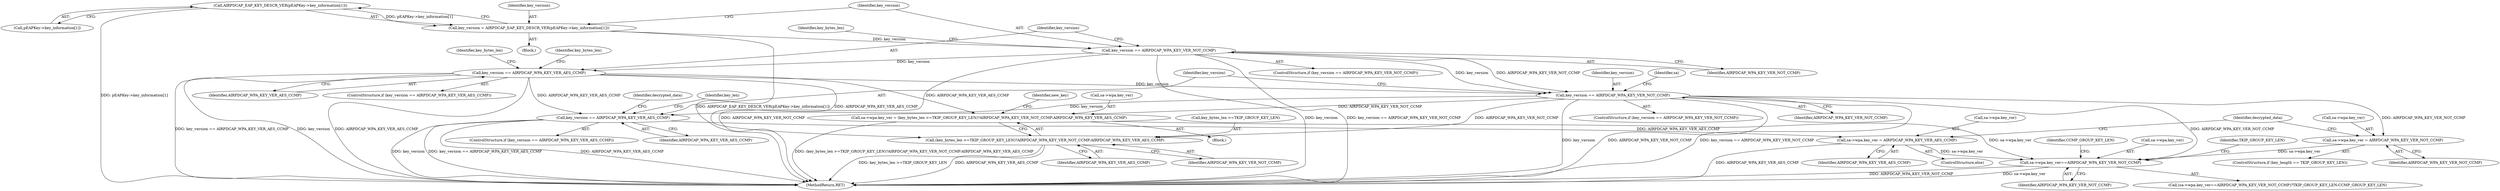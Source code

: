 digraph "0_wireshark_b6d838eebf4456192360654092e5587c5207f185@array" {
"1000155" [label="(Call,AIRPDCAP_EAP_KEY_DESCR_VER(pEAPKey->key_information[1]))"];
"1000153" [label="(Call,key_version = AIRPDCAP_EAP_KEY_DESCR_VER(pEAPKey->key_information[1]))"];
"1000162" [label="(Call,key_version == AIRPDCAP_WPA_KEY_VER_NOT_CCMP)"];
"1000174" [label="(Call,key_version == AIRPDCAP_WPA_KEY_VER_AES_CCMP)"];
"1000252" [label="(Call,key_version == AIRPDCAP_WPA_KEY_VER_NOT_CCMP)"];
"1000259" [label="(Call,sa->wpa.key_ver = (key_bytes_len >=TKIP_GROUP_KEY_LEN)?AIRPDCAP_WPA_KEY_VER_NOT_CCMP:AIRPDCAP_WPA_KEY_VER_AES_CCMP)"];
"1000470" [label="(Call,sa->wpa.key_ver==AIRPDCAP_WPA_KEY_VER_NOT_CCMP)"];
"1000265" [label="(Call,(key_bytes_len >=TKIP_GROUP_KEY_LEN)?AIRPDCAP_WPA_KEY_VER_NOT_CCMP:AIRPDCAP_WPA_KEY_VER_AES_CCMP)"];
"1000305" [label="(Call,key_version == AIRPDCAP_WPA_KEY_VER_AES_CCMP)"];
"1000458" [label="(Call,sa->wpa.key_ver = AIRPDCAP_WPA_KEY_VER_AES_CCMP)"];
"1000450" [label="(Call,sa->wpa.key_ver = AIRPDCAP_WPA_KEY_VER_NOT_CCMP)"];
"1000306" [label="(Identifier,key_version)"];
"1000477" [label="(Identifier,TKIP_GROUP_KEY_LEN)"];
"1000153" [label="(Call,key_version = AIRPDCAP_EAP_KEY_DESCR_VER(pEAPKey->key_information[1]))"];
"1000464" [label="(Identifier,AIRPDCAP_WPA_KEY_VER_AES_CCMP)"];
"1000451" [label="(Call,sa->wpa.key_ver)"];
"1000476" [label="(Identifier,AIRPDCAP_WPA_KEY_VER_NOT_CCMP)"];
"1000478" [label="(Identifier,CCMP_GROUP_KEY_LEN)"];
"1000179" [label="(Identifier,key_bytes_len)"];
"1000450" [label="(Call,sa->wpa.key_ver = AIRPDCAP_WPA_KEY_VER_NOT_CCMP)"];
"1000305" [label="(Call,key_version == AIRPDCAP_WPA_KEY_VER_AES_CCMP)"];
"1000255" [label="(Block,)"];
"1000270" [label="(Identifier,AIRPDCAP_WPA_KEY_VER_AES_CCMP)"];
"1000459" [label="(Call,sa->wpa.key_ver)"];
"1000164" [label="(Identifier,AIRPDCAP_WPA_KEY_VER_NOT_CCMP)"];
"1000251" [label="(ControlStructure,if (key_version == AIRPDCAP_WPA_KEY_VER_NOT_CCMP))"];
"1000265" [label="(Call,(key_bytes_len >=TKIP_GROUP_KEY_LEN)?AIRPDCAP_WPA_KEY_VER_NOT_CCMP:AIRPDCAP_WPA_KEY_VER_AES_CCMP)"];
"1000162" [label="(Call,key_version == AIRPDCAP_WPA_KEY_VER_NOT_CCMP)"];
"1000266" [label="(Call,key_bytes_len >=TKIP_GROUP_KEY_LEN)"];
"1000314" [label="(Identifier,decrypted_data)"];
"1000194" [label="(Identifier,key_bytes_len)"];
"1000175" [label="(Identifier,key_version)"];
"1000259" [label="(Call,sa->wpa.key_ver = (key_bytes_len >=TKIP_GROUP_KEY_LEN)?AIRPDCAP_WPA_KEY_VER_NOT_CCMP:AIRPDCAP_WPA_KEY_VER_AES_CCMP)"];
"1000176" [label="(Identifier,AIRPDCAP_WPA_KEY_VER_AES_CCMP)"];
"1000161" [label="(ControlStructure,if (key_version == AIRPDCAP_WPA_KEY_VER_NOT_CCMP))"];
"1000469" [label="(Call,(sa->wpa.key_ver==AIRPDCAP_WPA_KEY_VER_NOT_CCMP)?TKIP_GROUP_KEY_LEN:CCMP_GROUP_KEY_LEN)"];
"1000260" [label="(Call,sa->wpa.key_ver)"];
"1000304" [label="(ControlStructure,if (key_version == AIRPDCAP_WPA_KEY_VER_AES_CCMP))"];
"1000156" [label="(Call,pEAPKey->key_information[1])"];
"1000457" [label="(ControlStructure,else)"];
"1000174" [label="(Call,key_version == AIRPDCAP_WPA_KEY_VER_AES_CCMP)"];
"1000458" [label="(Call,sa->wpa.key_ver = AIRPDCAP_WPA_KEY_VER_AES_CCMP)"];
"1000253" [label="(Identifier,key_version)"];
"1000269" [label="(Identifier,AIRPDCAP_WPA_KEY_VER_NOT_CCMP)"];
"1000466" [label="(Identifier,decrypted_data)"];
"1000307" [label="(Identifier,AIRPDCAP_WPA_KEY_VER_AES_CCMP)"];
"1000470" [label="(Call,sa->wpa.key_ver==AIRPDCAP_WPA_KEY_VER_NOT_CCMP)"];
"1000262" [label="(Identifier,sa)"];
"1000142" [label="(Block,)"];
"1000471" [label="(Call,sa->wpa.key_ver)"];
"1000468" [label="(Identifier,key_len)"];
"1000456" [label="(Identifier,AIRPDCAP_WPA_KEY_VER_NOT_CCMP)"];
"1000163" [label="(Identifier,key_version)"];
"1000154" [label="(Identifier,key_version)"];
"1000155" [label="(Call,AIRPDCAP_EAP_KEY_DESCR_VER(pEAPKey->key_information[1]))"];
"1000252" [label="(Call,key_version == AIRPDCAP_WPA_KEY_VER_NOT_CCMP)"];
"1000272" [label="(Identifier,new_key)"];
"1000530" [label="(MethodReturn,RET)"];
"1000254" [label="(Identifier,AIRPDCAP_WPA_KEY_VER_NOT_CCMP)"];
"1000446" [label="(ControlStructure,if (key_length == TKIP_GROUP_KEY_LEN))"];
"1000173" [label="(ControlStructure,if (key_version == AIRPDCAP_WPA_KEY_VER_AES_CCMP))"];
"1000167" [label="(Identifier,key_bytes_len)"];
"1000155" -> "1000153"  [label="AST: "];
"1000155" -> "1000156"  [label="CFG: "];
"1000156" -> "1000155"  [label="AST: "];
"1000153" -> "1000155"  [label="CFG: "];
"1000155" -> "1000530"  [label="DDG: pEAPKey->key_information[1]"];
"1000155" -> "1000153"  [label="DDG: pEAPKey->key_information[1]"];
"1000153" -> "1000142"  [label="AST: "];
"1000154" -> "1000153"  [label="AST: "];
"1000163" -> "1000153"  [label="CFG: "];
"1000153" -> "1000530"  [label="DDG: AIRPDCAP_EAP_KEY_DESCR_VER(pEAPKey->key_information[1])"];
"1000153" -> "1000162"  [label="DDG: key_version"];
"1000162" -> "1000161"  [label="AST: "];
"1000162" -> "1000164"  [label="CFG: "];
"1000163" -> "1000162"  [label="AST: "];
"1000164" -> "1000162"  [label="AST: "];
"1000167" -> "1000162"  [label="CFG: "];
"1000175" -> "1000162"  [label="CFG: "];
"1000162" -> "1000530"  [label="DDG: AIRPDCAP_WPA_KEY_VER_NOT_CCMP"];
"1000162" -> "1000530"  [label="DDG: key_version"];
"1000162" -> "1000530"  [label="DDG: key_version == AIRPDCAP_WPA_KEY_VER_NOT_CCMP"];
"1000162" -> "1000174"  [label="DDG: key_version"];
"1000162" -> "1000252"  [label="DDG: key_version"];
"1000162" -> "1000252"  [label="DDG: AIRPDCAP_WPA_KEY_VER_NOT_CCMP"];
"1000174" -> "1000173"  [label="AST: "];
"1000174" -> "1000176"  [label="CFG: "];
"1000175" -> "1000174"  [label="AST: "];
"1000176" -> "1000174"  [label="AST: "];
"1000179" -> "1000174"  [label="CFG: "];
"1000194" -> "1000174"  [label="CFG: "];
"1000174" -> "1000530"  [label="DDG: AIRPDCAP_WPA_KEY_VER_AES_CCMP"];
"1000174" -> "1000530"  [label="DDG: key_version == AIRPDCAP_WPA_KEY_VER_AES_CCMP"];
"1000174" -> "1000530"  [label="DDG: key_version"];
"1000174" -> "1000252"  [label="DDG: key_version"];
"1000174" -> "1000259"  [label="DDG: AIRPDCAP_WPA_KEY_VER_AES_CCMP"];
"1000174" -> "1000265"  [label="DDG: AIRPDCAP_WPA_KEY_VER_AES_CCMP"];
"1000174" -> "1000305"  [label="DDG: AIRPDCAP_WPA_KEY_VER_AES_CCMP"];
"1000252" -> "1000251"  [label="AST: "];
"1000252" -> "1000254"  [label="CFG: "];
"1000253" -> "1000252"  [label="AST: "];
"1000254" -> "1000252"  [label="AST: "];
"1000262" -> "1000252"  [label="CFG: "];
"1000306" -> "1000252"  [label="CFG: "];
"1000252" -> "1000530"  [label="DDG: key_version"];
"1000252" -> "1000530"  [label="DDG: AIRPDCAP_WPA_KEY_VER_NOT_CCMP"];
"1000252" -> "1000530"  [label="DDG: key_version == AIRPDCAP_WPA_KEY_VER_NOT_CCMP"];
"1000252" -> "1000259"  [label="DDG: AIRPDCAP_WPA_KEY_VER_NOT_CCMP"];
"1000252" -> "1000265"  [label="DDG: AIRPDCAP_WPA_KEY_VER_NOT_CCMP"];
"1000252" -> "1000305"  [label="DDG: key_version"];
"1000252" -> "1000450"  [label="DDG: AIRPDCAP_WPA_KEY_VER_NOT_CCMP"];
"1000252" -> "1000470"  [label="DDG: AIRPDCAP_WPA_KEY_VER_NOT_CCMP"];
"1000259" -> "1000255"  [label="AST: "];
"1000259" -> "1000265"  [label="CFG: "];
"1000260" -> "1000259"  [label="AST: "];
"1000265" -> "1000259"  [label="AST: "];
"1000272" -> "1000259"  [label="CFG: "];
"1000259" -> "1000530"  [label="DDG: (key_bytes_len >=TKIP_GROUP_KEY_LEN)?AIRPDCAP_WPA_KEY_VER_NOT_CCMP:AIRPDCAP_WPA_KEY_VER_AES_CCMP"];
"1000259" -> "1000470"  [label="DDG: sa->wpa.key_ver"];
"1000470" -> "1000469"  [label="AST: "];
"1000470" -> "1000476"  [label="CFG: "];
"1000471" -> "1000470"  [label="AST: "];
"1000476" -> "1000470"  [label="AST: "];
"1000477" -> "1000470"  [label="CFG: "];
"1000478" -> "1000470"  [label="CFG: "];
"1000470" -> "1000530"  [label="DDG: AIRPDCAP_WPA_KEY_VER_NOT_CCMP"];
"1000470" -> "1000530"  [label="DDG: sa->wpa.key_ver"];
"1000458" -> "1000470"  [label="DDG: sa->wpa.key_ver"];
"1000450" -> "1000470"  [label="DDG: sa->wpa.key_ver"];
"1000265" -> "1000269"  [label="CFG: "];
"1000265" -> "1000270"  [label="CFG: "];
"1000266" -> "1000265"  [label="AST: "];
"1000269" -> "1000265"  [label="AST: "];
"1000270" -> "1000265"  [label="AST: "];
"1000265" -> "1000530"  [label="DDG: key_bytes_len >=TKIP_GROUP_KEY_LEN"];
"1000265" -> "1000530"  [label="DDG: AIRPDCAP_WPA_KEY_VER_AES_CCMP"];
"1000305" -> "1000304"  [label="AST: "];
"1000305" -> "1000307"  [label="CFG: "];
"1000306" -> "1000305"  [label="AST: "];
"1000307" -> "1000305"  [label="AST: "];
"1000314" -> "1000305"  [label="CFG: "];
"1000468" -> "1000305"  [label="CFG: "];
"1000305" -> "1000530"  [label="DDG: key_version == AIRPDCAP_WPA_KEY_VER_AES_CCMP"];
"1000305" -> "1000530"  [label="DDG: AIRPDCAP_WPA_KEY_VER_AES_CCMP"];
"1000305" -> "1000530"  [label="DDG: key_version"];
"1000305" -> "1000458"  [label="DDG: AIRPDCAP_WPA_KEY_VER_AES_CCMP"];
"1000458" -> "1000457"  [label="AST: "];
"1000458" -> "1000464"  [label="CFG: "];
"1000459" -> "1000458"  [label="AST: "];
"1000464" -> "1000458"  [label="AST: "];
"1000466" -> "1000458"  [label="CFG: "];
"1000458" -> "1000530"  [label="DDG: AIRPDCAP_WPA_KEY_VER_AES_CCMP"];
"1000450" -> "1000446"  [label="AST: "];
"1000450" -> "1000456"  [label="CFG: "];
"1000451" -> "1000450"  [label="AST: "];
"1000456" -> "1000450"  [label="AST: "];
"1000466" -> "1000450"  [label="CFG: "];
}
